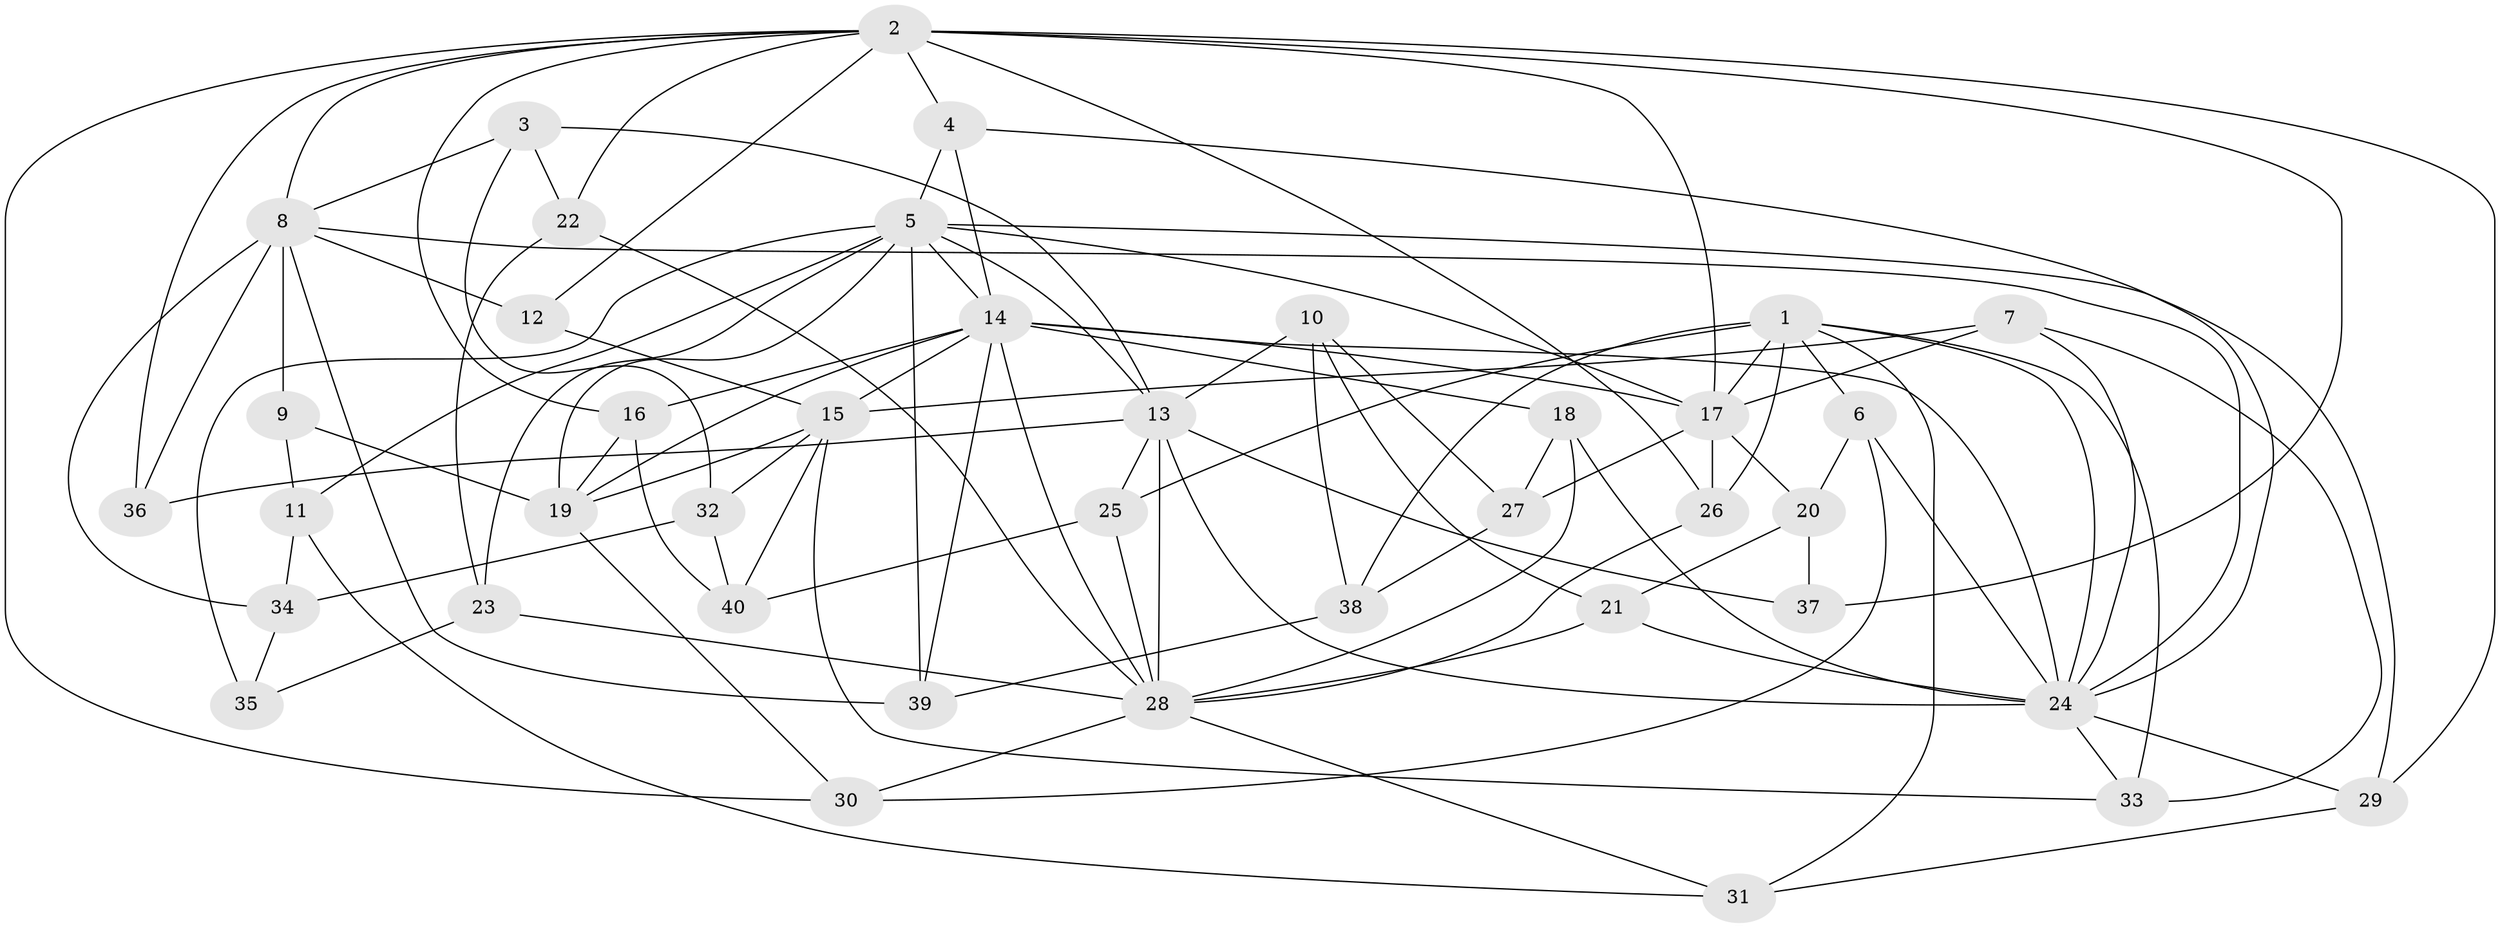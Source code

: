 // original degree distribution, {4: 1.0}
// Generated by graph-tools (version 1.1) at 2025/37/03/09/25 02:37:51]
// undirected, 40 vertices, 104 edges
graph export_dot {
graph [start="1"]
  node [color=gray90,style=filled];
  1;
  2;
  3;
  4;
  5;
  6;
  7;
  8;
  9;
  10;
  11;
  12;
  13;
  14;
  15;
  16;
  17;
  18;
  19;
  20;
  21;
  22;
  23;
  24;
  25;
  26;
  27;
  28;
  29;
  30;
  31;
  32;
  33;
  34;
  35;
  36;
  37;
  38;
  39;
  40;
  1 -- 6 [weight=1.0];
  1 -- 17 [weight=3.0];
  1 -- 24 [weight=1.0];
  1 -- 25 [weight=1.0];
  1 -- 26 [weight=1.0];
  1 -- 31 [weight=1.0];
  1 -- 33 [weight=1.0];
  1 -- 38 [weight=1.0];
  2 -- 4 [weight=1.0];
  2 -- 8 [weight=1.0];
  2 -- 12 [weight=1.0];
  2 -- 16 [weight=1.0];
  2 -- 17 [weight=1.0];
  2 -- 22 [weight=1.0];
  2 -- 26 [weight=1.0];
  2 -- 29 [weight=1.0];
  2 -- 30 [weight=1.0];
  2 -- 36 [weight=1.0];
  2 -- 37 [weight=2.0];
  3 -- 8 [weight=1.0];
  3 -- 13 [weight=1.0];
  3 -- 22 [weight=1.0];
  3 -- 32 [weight=1.0];
  4 -- 5 [weight=1.0];
  4 -- 14 [weight=1.0];
  4 -- 24 [weight=1.0];
  5 -- 11 [weight=1.0];
  5 -- 13 [weight=2.0];
  5 -- 14 [weight=1.0];
  5 -- 17 [weight=1.0];
  5 -- 19 [weight=1.0];
  5 -- 23 [weight=1.0];
  5 -- 29 [weight=1.0];
  5 -- 35 [weight=2.0];
  5 -- 39 [weight=1.0];
  6 -- 20 [weight=1.0];
  6 -- 24 [weight=1.0];
  6 -- 30 [weight=1.0];
  7 -- 15 [weight=1.0];
  7 -- 17 [weight=1.0];
  7 -- 24 [weight=1.0];
  7 -- 33 [weight=1.0];
  8 -- 9 [weight=1.0];
  8 -- 12 [weight=2.0];
  8 -- 24 [weight=1.0];
  8 -- 34 [weight=1.0];
  8 -- 36 [weight=2.0];
  8 -- 39 [weight=1.0];
  9 -- 11 [weight=1.0];
  9 -- 19 [weight=2.0];
  10 -- 13 [weight=1.0];
  10 -- 21 [weight=1.0];
  10 -- 27 [weight=1.0];
  10 -- 38 [weight=1.0];
  11 -- 31 [weight=1.0];
  11 -- 34 [weight=1.0];
  12 -- 15 [weight=1.0];
  13 -- 24 [weight=2.0];
  13 -- 25 [weight=1.0];
  13 -- 28 [weight=1.0];
  13 -- 36 [weight=1.0];
  13 -- 37 [weight=1.0];
  14 -- 15 [weight=1.0];
  14 -- 16 [weight=1.0];
  14 -- 17 [weight=1.0];
  14 -- 18 [weight=1.0];
  14 -- 19 [weight=1.0];
  14 -- 24 [weight=1.0];
  14 -- 28 [weight=1.0];
  14 -- 39 [weight=1.0];
  15 -- 19 [weight=2.0];
  15 -- 32 [weight=1.0];
  15 -- 33 [weight=1.0];
  15 -- 40 [weight=1.0];
  16 -- 19 [weight=1.0];
  16 -- 40 [weight=1.0];
  17 -- 20 [weight=1.0];
  17 -- 26 [weight=1.0];
  17 -- 27 [weight=1.0];
  18 -- 24 [weight=1.0];
  18 -- 27 [weight=1.0];
  18 -- 28 [weight=1.0];
  19 -- 30 [weight=1.0];
  20 -- 21 [weight=1.0];
  20 -- 37 [weight=1.0];
  21 -- 24 [weight=1.0];
  21 -- 28 [weight=1.0];
  22 -- 23 [weight=1.0];
  22 -- 28 [weight=1.0];
  23 -- 28 [weight=1.0];
  23 -- 35 [weight=1.0];
  24 -- 29 [weight=1.0];
  24 -- 33 [weight=1.0];
  25 -- 28 [weight=1.0];
  25 -- 40 [weight=1.0];
  26 -- 28 [weight=1.0];
  27 -- 38 [weight=1.0];
  28 -- 30 [weight=1.0];
  28 -- 31 [weight=1.0];
  29 -- 31 [weight=1.0];
  32 -- 34 [weight=1.0];
  32 -- 40 [weight=1.0];
  34 -- 35 [weight=1.0];
  38 -- 39 [weight=1.0];
}

